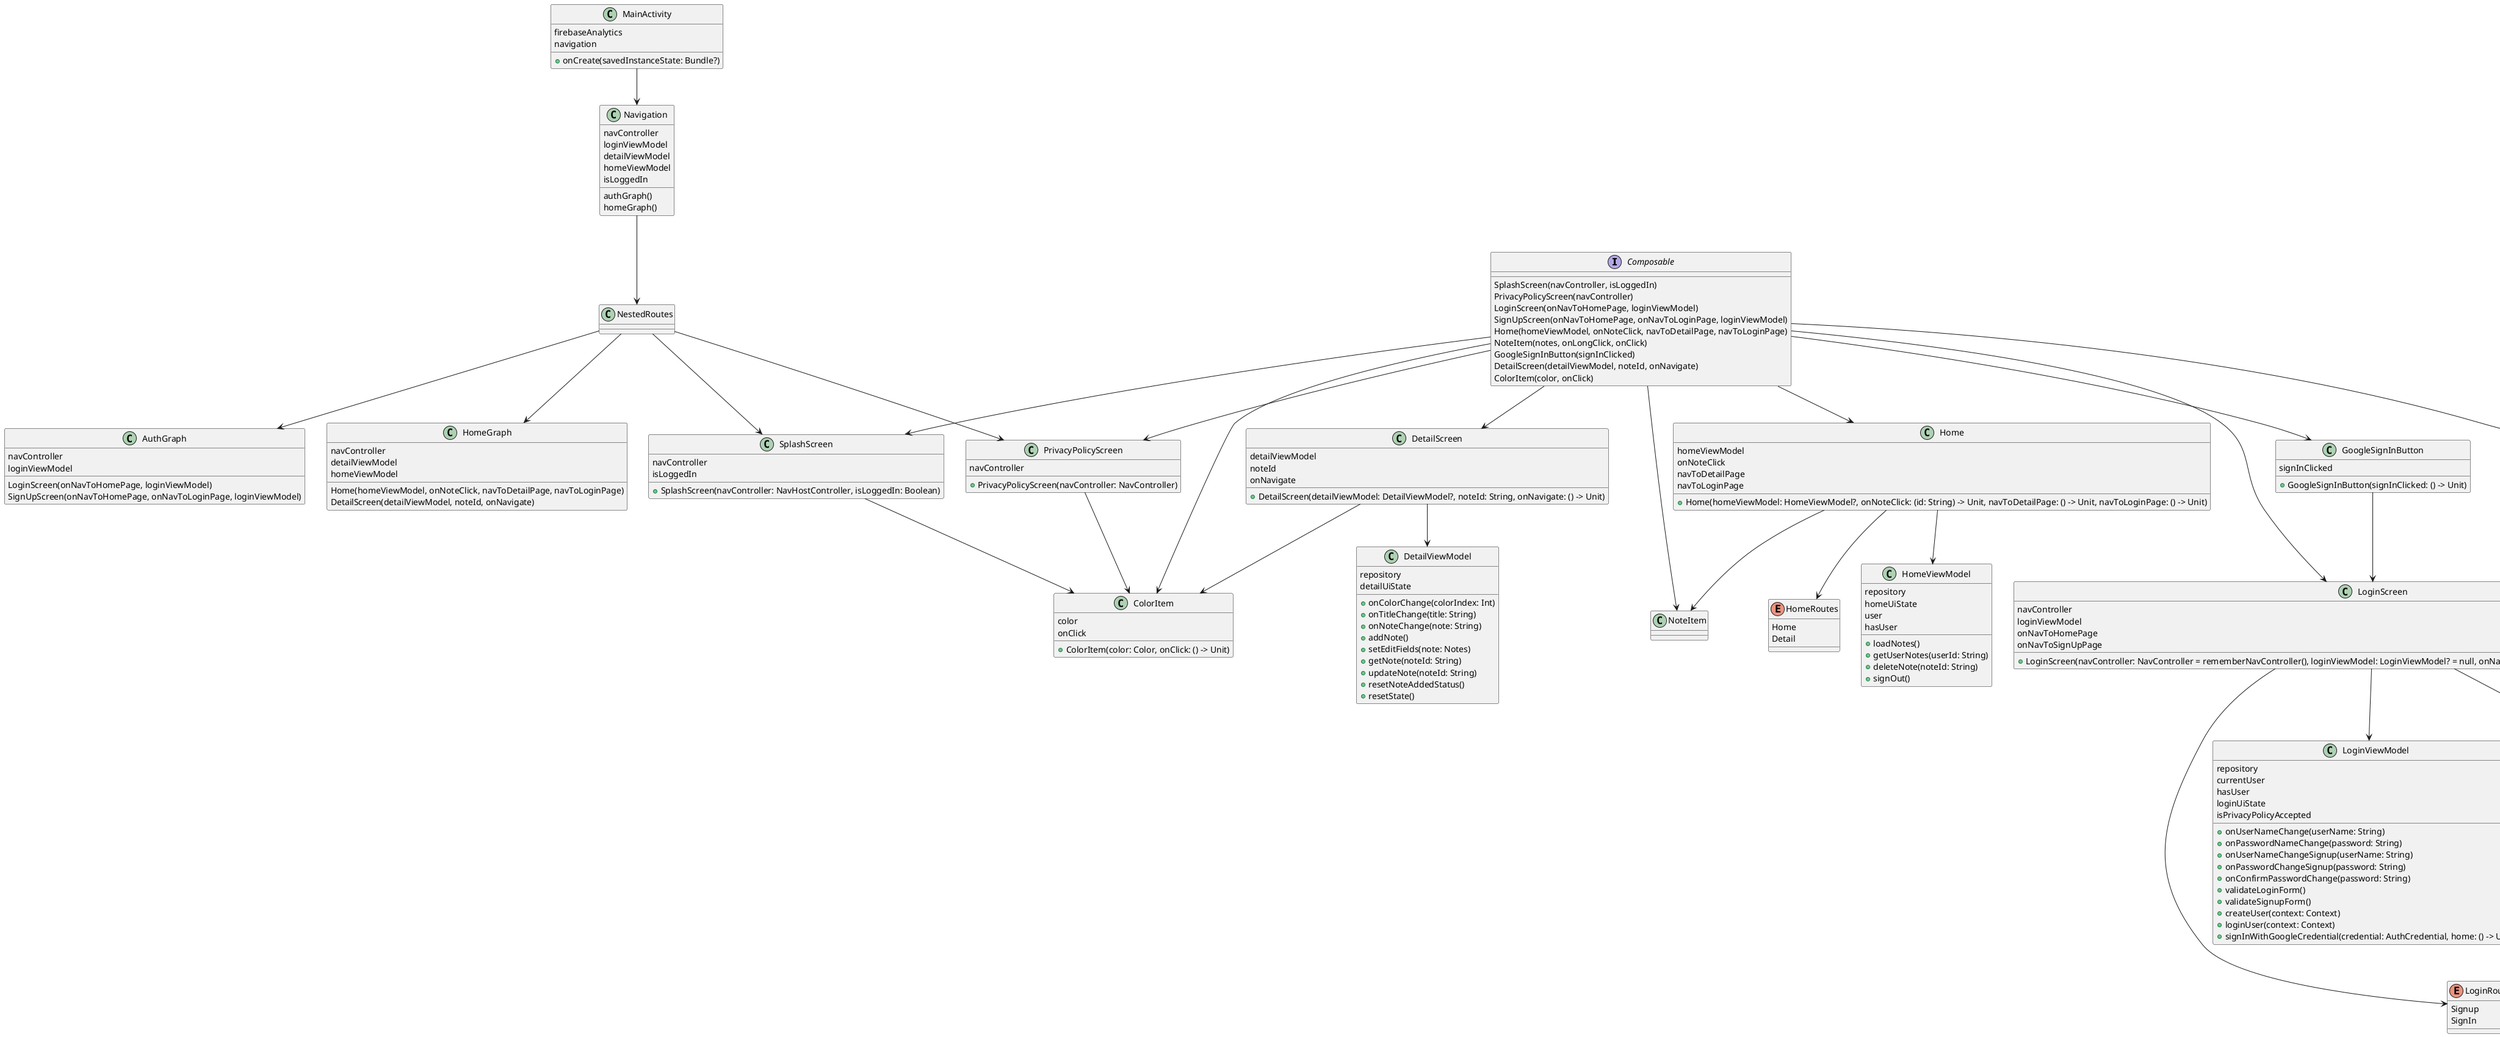 @startuml

interface Composable {
    SplashScreen(navController, isLoggedIn)
    PrivacyPolicyScreen(navController)
    LoginScreen(onNavToHomePage, loginViewModel)
    SignUpScreen(onNavToHomePage, onNavToLoginPage, loginViewModel)
    Home(homeViewModel, onNoteClick, navToDetailPage, navToLoginPage)
    NoteItem(notes, onLongClick, onClick)
    GoogleSignInButton(signInClicked)
    DetailScreen(detailViewModel, noteId, onNavigate)
    ColorItem(color, onClick)
}

Composable --> SplashScreen
Composable --> PrivacyPolicyScreen
Composable --> LoginScreen
Composable --> SignUpScreen
Composable --> Home
Composable --> NoteItem
Composable --> GoogleSignInButton
Composable --> DetailScreen
Composable --> ColorItem

enum LoginRoutes {
    Signup
    SignIn
}

enum HomeRoutes {
    Home
    Detail
}

class Navigation {
    navController
    loginViewModel
    detailViewModel
    homeViewModel
    isLoggedIn

    authGraph()
    homeGraph()
}

class AuthGraph {
    navController
    loginViewModel

    LoginScreen(onNavToHomePage, loginViewModel)
    SignUpScreen(onNavToHomePage, onNavToLoginPage, loginViewModel)
}

class HomeGraph {
    navController
    detailViewModel
    homeViewModel

    Home(homeViewModel, onNoteClick, navToDetailPage, navToLoginPage)
    DetailScreen(detailViewModel, noteId, onNavigate)
}

Navigation --> NestedRoutes

NestedRoutes --> SplashScreen
NestedRoutes --> PrivacyPolicyScreen
NestedRoutes --> AuthGraph
NestedRoutes --> HomeGraph

class MainActivity {
    firebaseAnalytics
    navigation

    +onCreate(savedInstanceState: Bundle?)
}

MainActivity --> Navigation

class DetailScreen {
    detailViewModel
    noteId
    onNavigate

    +DetailScreen(detailViewModel: DetailViewModel?, noteId: String, onNavigate: () -> Unit)
}

class DetailViewModel {
    repository
    detailUiState

    +onColorChange(colorIndex: Int)
    +onTitleChange(title: String)
    +onNoteChange(note: String)
    +addNote()
    +setEditFields(note: Notes)
    +getNote(noteId: String)
    +updateNote(noteId: String)
    +resetNoteAddedStatus()
    +resetState()
}

class ColorItem

DetailScreen --> DetailViewModel

class Home {
    homeViewModel
    onNoteClick
    navToDetailPage
    navToLoginPage

    +Home(homeViewModel: HomeViewModel?, onNoteClick: (id: String) -> Unit, navToDetailPage: () -> Unit, navToLoginPage: () -> Unit)
}

class HomeViewModel {
    repository
    homeUiState
    user
    hasUser

    +loadNotes()
    +getUserNotes(userId: String)
    +deleteNote(noteId: String)
    +signOut()
}

class NoteItem


Home --> HomeViewModel
Home --> NoteItem
Home --> HomeRoutes

class GoogleSignInButton {
    signInClicked

    +GoogleSignInButton(signInClicked: () -> Unit)
}

class LoginScreen {
    navController
    loginViewModel
    onNavToHomePage
    onNavToSignUpPage

    +LoginScreen(navController: NavController = rememberNavController(), loginViewModel: LoginViewModel? = null, onNavToHomePage: () -> Unit, onNavToSignUpPage: () -> Unit)
}

class LoginViewModel {
    repository
    currentUser
    hasUser
    loginUiState
    isPrivacyPolicyAccepted

    +onUserNameChange(userName: String)
    +onPasswordNameChange(password: String)
    +onUserNameChangeSignup(userName: String)
    +onPasswordChangeSignup(password: String)
    +onConfirmPasswordChange(password: String)
    +validateLoginForm()
    +validateSignupForm()
    +createUser(context: Context)
    +loginUser(context: Context)
    +signInWithGoogleCredential(credential: AuthCredential, home: () -> Unit)
}

class SignUpScreen {
    loginViewModel
    onNavToHomePage
    onNavToLoginPage

    +SignUpScreen(loginViewModel: LoginViewModel? = null, onNavToHomePage: () -> Unit, onNavToLoginPage: () -> Unit)
}

GoogleSignInButton --> LoginScreen
LoginScreen --> LoginViewModel
LoginScreen --> SignUpScreen
LoginScreen --> LoginRoutes

SignUpScreen --> LoginRoutes

class ColorItem {
    color
    onClick

    +ColorItem(color: Color, onClick: () -> Unit)
}

DetailScreen --> ColorItem

class PrivacyPolicyScreen {
    navController

    +PrivacyPolicyScreen(navController: NavController)
}

PrivacyPolicyScreen --> ColorItem

class SplashScreen {
    navController
    isLoggedIn

    +SplashScreen(navController: NavHostController, isLoggedIn: Boolean)
}

SplashScreen --> ColorItem

@enduml